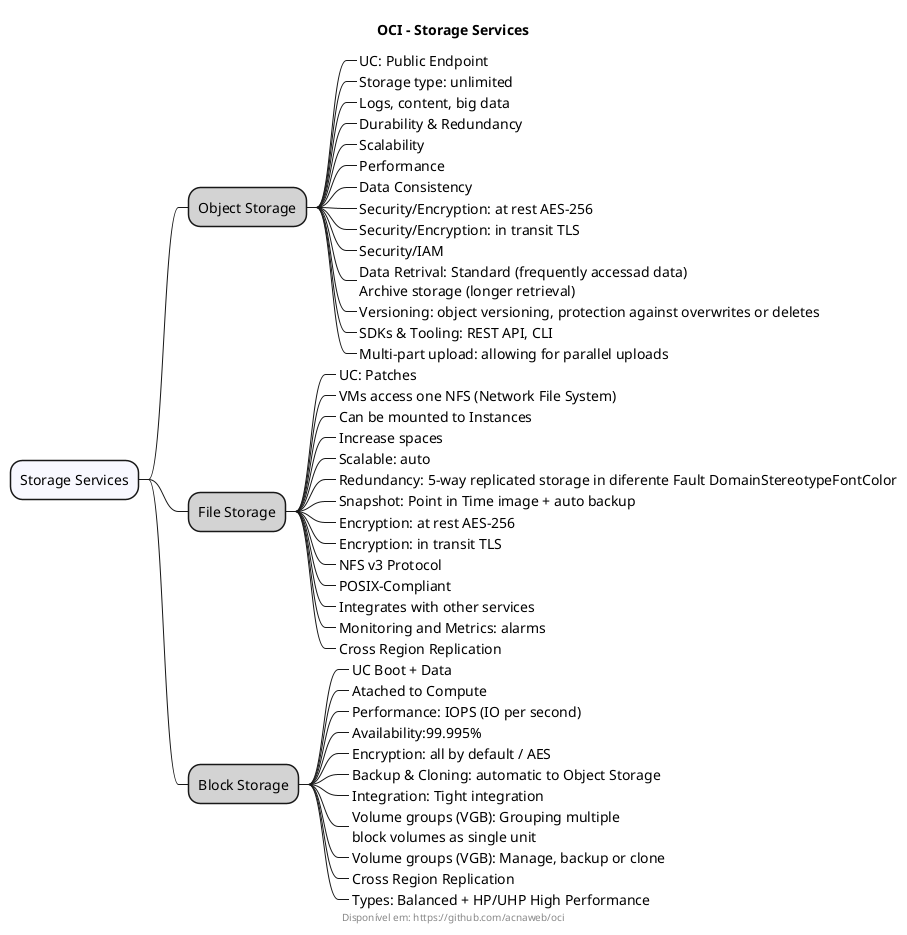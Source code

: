 @startmindmap

title "OCI - Storage Services"
footer Disponível em: https://github.com/acnaweb/oci

*[#F8F8FF] Storage Services

**[#LightGray] Object Storage
***_ UC: Public Endpoint
***_ Storage type: unlimited
***_ Logs, content, big data
***_ Durability & Redundancy
***_ Scalability
***_ Performance
***_ Data Consistency
***_ Security/Encryption: at rest AES-256
***_ Security/Encryption: in transit TLS
***_ Security/IAM
***_ Data Retrival: Standard (frequently accessad data)\nArchive storage (longer retrieval)
***_ Versioning: object versioning, protection against overwrites or deletes
***_ SDKs & Tooling: REST API, CLI
***_ Multi-part upload: allowing for parallel uploads

**[#LightGray] File Storage
***_ UC: Patches
***_ VMs access one NFS (Network File System)
***_ Can be mounted to Instances
***_ Increase spaces
***_ Scalable: auto 
***_ Redundancy: 5-way replicated storage in diferente Fault DomainStereotypeFontColor
***_ Snapshot: Point in Time image + auto backup
***_ Encryption: at rest AES-256
***_ Encryption: in transit TLS
***_ NFS v3 Protocol
***_ POSIX-Compliant
***_ Integrates with other services
***_ Monitoring and Metrics: alarms
***_ Cross Region Replication

**[#LightGray] Block Storage
***_ UC Boot + Data
***_ Atached to Compute
***_ Performance: IOPS (IO per second)
***_ Availability:99.995%
***_ Encryption: all by default / AES
***_ Backup & Cloning: automatic to Object Storage
***_ Integration: Tight integration
***_ Volume groups (VGB): Grouping multiple \nblock volumes as single unit
***_ Volume groups (VGB): Manage, backup or clone
***_ Cross Region Replication
***_ Types: Balanced + HP/UHP High Performance

@endmindmap
